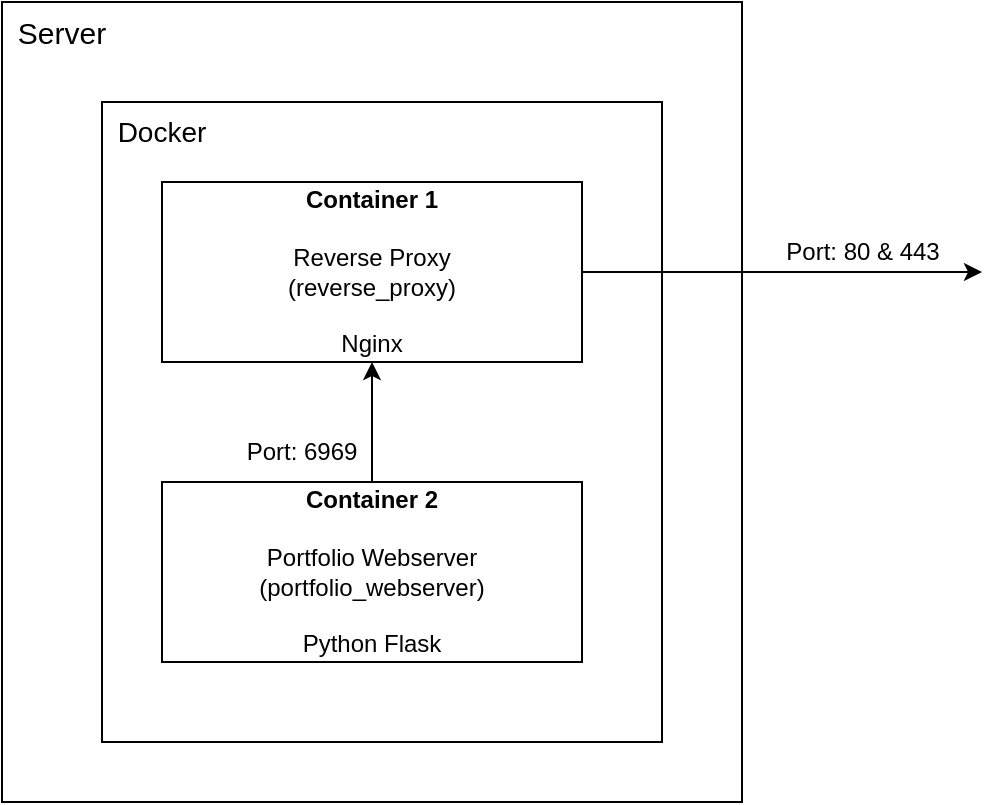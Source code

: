 <mxfile version="21.6.5" type="device">
  <diagram name="Page-1" id="lHAVEcqJ95goZjDKrxFf">
    <mxGraphModel dx="1114" dy="824" grid="1" gridSize="10" guides="1" tooltips="1" connect="1" arrows="1" fold="1" page="1" pageScale="1" pageWidth="827" pageHeight="1169" math="0" shadow="0">
      <root>
        <mxCell id="0" />
        <mxCell id="1" parent="0" />
        <mxCell id="blIA7EfqXGv8wQ27abYy-14" value="" style="rounded=0;whiteSpace=wrap;html=1;" vertex="1" parent="1">
          <mxGeometry x="80" y="480" width="370" height="400" as="geometry" />
        </mxCell>
        <mxCell id="blIA7EfqXGv8wQ27abYy-2" value="" style="rounded=0;whiteSpace=wrap;html=1;" vertex="1" parent="1">
          <mxGeometry x="130" y="530" width="280" height="320" as="geometry" />
        </mxCell>
        <mxCell id="blIA7EfqXGv8wQ27abYy-3" value="&lt;font style=&quot;font-size: 14px;&quot;&gt;Docker&lt;/font&gt;" style="text;html=1;strokeColor=none;fillColor=none;align=center;verticalAlign=middle;whiteSpace=wrap;rounded=0;" vertex="1" parent="1">
          <mxGeometry x="130" y="530" width="60" height="30" as="geometry" />
        </mxCell>
        <mxCell id="blIA7EfqXGv8wQ27abYy-10" style="edgeStyle=orthogonalEdgeStyle;rounded=0;orthogonalLoop=1;jettySize=auto;html=1;" edge="1" parent="1" source="blIA7EfqXGv8wQ27abYy-4">
          <mxGeometry relative="1" as="geometry">
            <mxPoint x="570" y="615" as="targetPoint" />
          </mxGeometry>
        </mxCell>
        <mxCell id="blIA7EfqXGv8wQ27abYy-4" value="&lt;b&gt;Container 1&lt;/b&gt;&lt;br&gt;&lt;br&gt;Reverse Proxy&lt;br&gt;(reverse_proxy)&lt;br&gt;&lt;br&gt;Nginx" style="rounded=0;whiteSpace=wrap;html=1;" vertex="1" parent="1">
          <mxGeometry x="160" y="570" width="210" height="90" as="geometry" />
        </mxCell>
        <mxCell id="blIA7EfqXGv8wQ27abYy-7" style="edgeStyle=orthogonalEdgeStyle;rounded=0;orthogonalLoop=1;jettySize=auto;html=1;entryX=0.5;entryY=1;entryDx=0;entryDy=0;" edge="1" parent="1" source="blIA7EfqXGv8wQ27abYy-5" target="blIA7EfqXGv8wQ27abYy-4">
          <mxGeometry relative="1" as="geometry" />
        </mxCell>
        <mxCell id="blIA7EfqXGv8wQ27abYy-5" value="&lt;b&gt;Container 2&lt;/b&gt;&lt;br&gt;&lt;br&gt;Portfolio Webserver&lt;br&gt;(portfolio_webserver&lt;span style=&quot;background-color: initial;&quot;&gt;)&lt;br&gt;&lt;br&gt;Python Flask&lt;br&gt;&lt;/span&gt;" style="rounded=0;whiteSpace=wrap;html=1;" vertex="1" parent="1">
          <mxGeometry x="160" y="720" width="210" height="90" as="geometry" />
        </mxCell>
        <mxCell id="blIA7EfqXGv8wQ27abYy-9" value="Port: 80 &amp;amp; 443" style="text;html=1;align=center;verticalAlign=middle;resizable=0;points=[];autosize=1;strokeColor=none;fillColor=none;" vertex="1" parent="1">
          <mxGeometry x="460" y="590" width="100" height="30" as="geometry" />
        </mxCell>
        <mxCell id="blIA7EfqXGv8wQ27abYy-11" value="Port: 6969" style="text;html=1;strokeColor=none;fillColor=none;align=center;verticalAlign=middle;whiteSpace=wrap;rounded=0;" vertex="1" parent="1">
          <mxGeometry x="200" y="690" width="60" height="30" as="geometry" />
        </mxCell>
        <mxCell id="blIA7EfqXGv8wQ27abYy-15" value="Server" style="text;html=1;strokeColor=none;fillColor=none;align=center;verticalAlign=middle;whiteSpace=wrap;rounded=0;fontSize=15;" vertex="1" parent="1">
          <mxGeometry x="80" y="480" width="60" height="30" as="geometry" />
        </mxCell>
      </root>
    </mxGraphModel>
  </diagram>
</mxfile>
